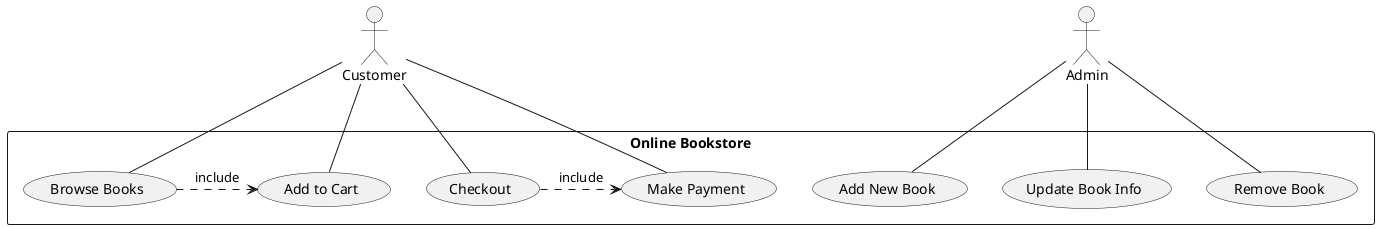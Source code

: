 @startuml
actor Customer
actor Admin

rectangle "Online Bookstore" {
    Customer -- (Browse Books)
    Customer -- (Add to Cart)
    Customer -- (Checkout)
    Customer -- (Make Payment)

    Admin -- (Add New Book)
    Admin -- (Update Book Info)
    Admin -- (Remove Book)
}

(Browse Books) .> (Add to Cart) : include
(Checkout) .> (Make Payment) : include
@enduml
